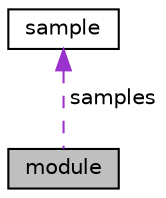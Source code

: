 digraph "module"
{
 // LATEX_PDF_SIZE
  edge [fontname="Helvetica",fontsize="10",labelfontname="Helvetica",labelfontsize="10"];
  node [fontname="Helvetica",fontsize="10",shape=record];
  Node1 [label="module",height=0.2,width=0.4,color="black", fillcolor="grey75", style="filled", fontcolor="black",tooltip=" "];
  Node2 -> Node1 [dir="back",color="darkorchid3",fontsize="10",style="dashed",label=" samples" ,fontname="Helvetica"];
  Node2 [label="sample",height=0.2,width=0.4,color="black", fillcolor="white", style="filled",URL="$structsample.html",tooltip=" "];
}
